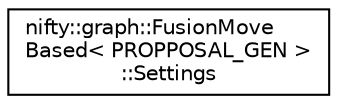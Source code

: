 digraph "Graphical Class Hierarchy"
{
  edge [fontname="Helvetica",fontsize="10",labelfontname="Helvetica",labelfontsize="10"];
  node [fontname="Helvetica",fontsize="10",shape=record];
  rankdir="LR";
  Node1 [label="nifty::graph::FusionMove\lBased\< PROPPOSAL_GEN \>\l::Settings",height=0.2,width=0.4,color="black", fillcolor="white", style="filled",URL="$structnifty_1_1graph_1_1FusionMoveBased_1_1Settings.html"];
}
